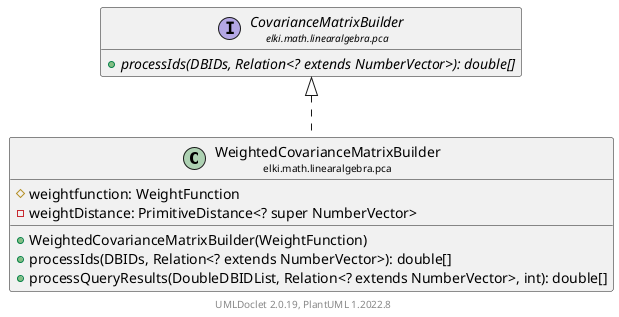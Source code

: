 @startuml
    remove .*\.(Instance|Par|Parameterizer|Factory)$
    set namespaceSeparator none
    hide empty fields
    hide empty methods

    class "<size:14>WeightedCovarianceMatrixBuilder\n<size:10>elki.math.linearalgebra.pca" as elki.math.linearalgebra.pca.WeightedCovarianceMatrixBuilder [[WeightedCovarianceMatrixBuilder.html]] {
        #weightfunction: WeightFunction
        -weightDistance: PrimitiveDistance<? super NumberVector>
        +WeightedCovarianceMatrixBuilder(WeightFunction)
        +processIds(DBIDs, Relation<? extends NumberVector>): double[]
        +processQueryResults(DoubleDBIDList, Relation<? extends NumberVector>, int): double[]
    }

    interface "<size:14>CovarianceMatrixBuilder\n<size:10>elki.math.linearalgebra.pca" as elki.math.linearalgebra.pca.CovarianceMatrixBuilder [[CovarianceMatrixBuilder.html]] {
        {abstract} +processIds(DBIDs, Relation<? extends NumberVector>): double[]
    }
    class "<size:14>WeightedCovarianceMatrixBuilder.Par\n<size:10>elki.math.linearalgebra.pca" as elki.math.linearalgebra.pca.WeightedCovarianceMatrixBuilder.Par [[WeightedCovarianceMatrixBuilder.Par.html]]

    elki.math.linearalgebra.pca.CovarianceMatrixBuilder <|.. elki.math.linearalgebra.pca.WeightedCovarianceMatrixBuilder
    elki.math.linearalgebra.pca.WeightedCovarianceMatrixBuilder +-- elki.math.linearalgebra.pca.WeightedCovarianceMatrixBuilder.Par

    center footer UMLDoclet 2.0.19, PlantUML 1.2022.8
@enduml
